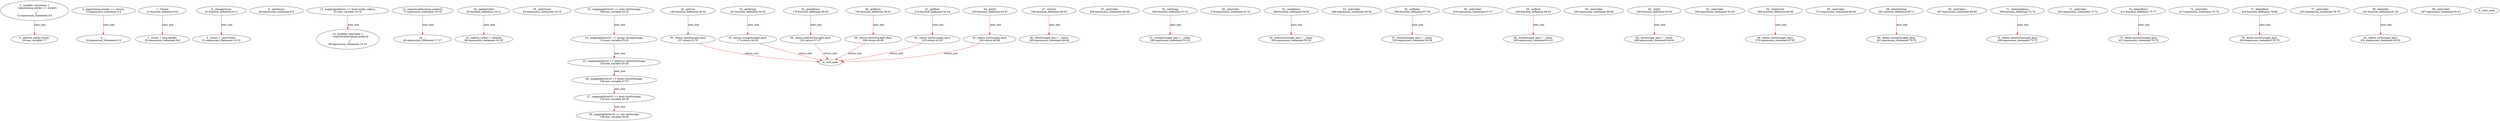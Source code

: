 digraph  {
12 [label="2_ modifier onlyOwner {\n        require(msg.sender == owner);\n        _;\n    }\n12-expression_statement-3-6", type_label=expression_statement];
15 [label="3_ require(msg.sender == owner);\n15-expression_statement-4-4", type_label=expression_statement];
24 [label="4_ _;\n24-expression_statement-5-5", type_label=expression_statement];
26 [label="6_ address public owner;\n26-new_variable-7-7", type_label=new_variable];
31 [label="7_ Owned\n31-function_definition-8-8", type_label=function_definition];
35 [label="7_ owner = msg.sender;\n35-expression_statement-8-8", type_label=expression_statement];
41 [label="8_ changeOwner\n41-function_definition-9-11", type_label=function_definition];
48 [label="8_ onlyOwner\n48-expression_statement-9-9", type_label=expression_statement];
51 [label="9_ owner = _newOwner;\n51-expression_statement-10-10", type_label=expression_statement];
61 [label="13_ mapping(address => bool) public callers;\n61-new_variable-14-14", type_label=new_variable];
68 [label="14_ modifier onlyCaller {\n        require(callers[msg.sender]);\n        _;\n    }\n68-expression_statement-15-18", type_label=expression_statement];
71 [label="15_ require(callers[msg.sender]);\n71-expression_statement-16-16", type_label=expression_statement];
80 [label="16_ _;\n80-expression_statement-17-17", type_label=expression_statement];
82 [label="18_ updateCaller\n82-function_definition-19-21", type_label=function_definition];
93 [label="18_ onlyOwner\n93-expression_statement-19-19", type_label=expression_statement];
96 [label="19_ callers[_caller] = allowed;\n96-expression_statement-20-20", type_label=expression_statement];
108 [label="23_ mapping(bytes32 => uint) uIntStorage;\n108-new_variable-24-24", type_label=new_variable];
114 [label="24_ mapping(bytes32 => string) stringStorage;\n114-new_variable-25-25", type_label=new_variable];
120 [label="25_ mapping(bytes32 => address) addressStorage;\n120-new_variable-26-26", type_label=new_variable];
126 [label="26_ mapping(bytes32 => bytes) bytesStorage;\n126-new_variable-27-27", type_label=new_variable];
132 [label="27_ mapping(bytes32 => bool) boolStorage;\n132-new_variable-28-28", type_label=new_variable];
138 [label="28_ mapping(bytes32 => int) intStorage;\n138-new_variable-29-29", type_label=new_variable];
144 [label="29_ getUint\n144-function_definition-30-32", type_label=function_definition];
157 [label="30_ return uIntStorage[_key];\n157-return-31-31", type_label=return];
161 [label="32_ getString\n161-function_definition-33-35", type_label=function_definition];
174 [label="33_ return stringStorage[_key];\n174-return-34-34", type_label=return];
178 [label="35_ getAddress\n178-function_definition-36-38", type_label=function_definition];
191 [label="36_ return addressStorage[_key];\n191-return-37-37", type_label=return];
195 [label="38_ getBytes\n195-function_definition-39-41", type_label=function_definition];
208 [label="39_ return bytesStorage[_key];\n208-return-40-40", type_label=return];
212 [label="41_ getBool\n212-function_definition-42-44", type_label=function_definition];
225 [label="42_ return boolStorage[_key];\n225-return-43-43", type_label=return];
229 [label="44_ getInt\n229-function_definition-45-47", type_label=function_definition];
242 [label="45_ return intStorage[_key];\n242-return-46-46", type_label=return];
246 [label="47_ setUint\n246-function_definition-48-50", type_label=function_definition];
256 [label="47_ onlyCaller\n256-expression_statement-48-48", type_label=expression_statement];
260 [label="48_ uIntStorage[_key] = _value;\n260-expression_statement-49-49", type_label=expression_statement];
266 [label="50_ setString\n266-function_definition-51-53", type_label=function_definition];
276 [label="50_ onlyCaller\n276-expression_statement-51-51", type_label=expression_statement];
280 [label="51_ stringStorage[_key] = _value;\n280-expression_statement-52-52", type_label=expression_statement];
286 [label="53_ setAddress\n286-function_definition-54-56", type_label=function_definition];
296 [label="53_ onlyCaller\n296-expression_statement-54-54", type_label=expression_statement];
300 [label="54_ addressStorage[_key] = _value;\n300-expression_statement-55-55", type_label=expression_statement];
306 [label="56_ setBytes\n306-function_definition-57-59", type_label=function_definition];
316 [label="56_ onlyCaller\n316-expression_statement-57-57", type_label=expression_statement];
320 [label="57_ bytesStorage[_key] = _value;\n320-expression_statement-58-58", type_label=expression_statement];
326 [label="59_ setBool\n326-function_definition-60-62", type_label=function_definition];
336 [label="59_ onlyCaller\n336-expression_statement-60-60", type_label=expression_statement];
340 [label="60_ boolStorage[_key] = _value;\n340-expression_statement-61-61", type_label=expression_statement];
346 [label="62_ setInt\n346-function_definition-63-65", type_label=function_definition];
356 [label="62_ onlyCaller\n356-expression_statement-63-63", type_label=expression_statement];
360 [label="63_ intStorage[_key] = _value;\n360-expression_statement-64-64", type_label=expression_statement];
366 [label="65_ deleteUint\n366-function_definition-66-68", type_label=function_definition];
372 [label="65_ onlyCaller\n372-expression_statement-66-66", type_label=expression_statement];
376 [label="66_ delete uIntStorage[_key];\n376-expression_statement-67-67", type_label=expression_statement];
381 [label="68_ deleteString\n381-function_definition-69-71", type_label=function_definition];
387 [label="68_ onlyCaller\n387-expression_statement-69-69", type_label=expression_statement];
391 [label="69_ delete stringStorage[_key];\n391-expression_statement-70-70", type_label=expression_statement];
396 [label="71_ deleteAddress\n396-function_definition-72-74", type_label=function_definition];
402 [label="71_ onlyCaller\n402-expression_statement-72-72", type_label=expression_statement];
406 [label="72_ delete addressStorage[_key];\n406-expression_statement-73-73", type_label=expression_statement];
411 [label="74_ deleteBytes\n411-function_definition-75-77", type_label=function_definition];
417 [label="74_ onlyCaller\n417-expression_statement-75-75", type_label=expression_statement];
421 [label="75_ delete bytesStorage[_key];\n421-expression_statement-76-76", type_label=expression_statement];
426 [label="77_ deleteBool\n426-function_definition-78-80", type_label=function_definition];
432 [label="77_ onlyCaller\n432-expression_statement-78-78", type_label=expression_statement];
436 [label="78_ delete boolStorage[_key];\n436-expression_statement-79-79", type_label=expression_statement];
441 [label="80_ deleteInt\n441-function_definition-81-83", type_label=function_definition];
447 [label="80_ onlyCaller\n447-expression_statement-81-81", type_label=expression_statement];
451 [label="81_ delete intStorage[_key];\n451-expression_statement-82-82", type_label=expression_statement];
1 [label="0_ start_node", type_label=start];
2 [label="0_ exit_node", type_label=exit];
12 -> 26  [color=red, controlflow_type=next_line, edge_type=CFG_edge, key=0, label=next_line];
15 -> 24  [color=red, controlflow_type=next_line, edge_type=CFG_edge, key=0, label=next_line];
31 -> 35  [color=red, controlflow_type=next_line, edge_type=CFG_edge, key=0, label=next_line];
41 -> 51  [color=red, controlflow_type=next_line, edge_type=CFG_edge, key=0, label=next_line];
61 -> 68  [color=red, controlflow_type=next_line, edge_type=CFG_edge, key=0, label=next_line];
71 -> 80  [color=red, controlflow_type=next_line, edge_type=CFG_edge, key=0, label=next_line];
82 -> 96  [color=red, controlflow_type=next_line, edge_type=CFG_edge, key=0, label=next_line];
108 -> 114  [color=red, controlflow_type=next_line, edge_type=CFG_edge, key=0, label=next_line];
114 -> 120  [color=red, controlflow_type=next_line, edge_type=CFG_edge, key=0, label=next_line];
120 -> 126  [color=red, controlflow_type=next_line, edge_type=CFG_edge, key=0, label=next_line];
126 -> 132  [color=red, controlflow_type=next_line, edge_type=CFG_edge, key=0, label=next_line];
132 -> 138  [color=red, controlflow_type=next_line, edge_type=CFG_edge, key=0, label=next_line];
144 -> 157  [color=red, controlflow_type=next_line, edge_type=CFG_edge, key=0, label=next_line];
157 -> 2  [color=red, controlflow_type=return_exit, edge_type=CFG_edge, key=0, label=return_exit];
161 -> 174  [color=red, controlflow_type=next_line, edge_type=CFG_edge, key=0, label=next_line];
174 -> 2  [color=red, controlflow_type=return_exit, edge_type=CFG_edge, key=0, label=return_exit];
178 -> 191  [color=red, controlflow_type=next_line, edge_type=CFG_edge, key=0, label=next_line];
191 -> 2  [color=red, controlflow_type=return_exit, edge_type=CFG_edge, key=0, label=return_exit];
195 -> 208  [color=red, controlflow_type=next_line, edge_type=CFG_edge, key=0, label=next_line];
208 -> 2  [color=red, controlflow_type=return_exit, edge_type=CFG_edge, key=0, label=return_exit];
212 -> 225  [color=red, controlflow_type=next_line, edge_type=CFG_edge, key=0, label=next_line];
225 -> 2  [color=red, controlflow_type=return_exit, edge_type=CFG_edge, key=0, label=return_exit];
229 -> 242  [color=red, controlflow_type=next_line, edge_type=CFG_edge, key=0, label=next_line];
242 -> 2  [color=red, controlflow_type=return_exit, edge_type=CFG_edge, key=0, label=return_exit];
246 -> 260  [color=red, controlflow_type=next_line, edge_type=CFG_edge, key=0, label=next_line];
266 -> 280  [color=red, controlflow_type=next_line, edge_type=CFG_edge, key=0, label=next_line];
286 -> 300  [color=red, controlflow_type=next_line, edge_type=CFG_edge, key=0, label=next_line];
306 -> 320  [color=red, controlflow_type=next_line, edge_type=CFG_edge, key=0, label=next_line];
326 -> 340  [color=red, controlflow_type=next_line, edge_type=CFG_edge, key=0, label=next_line];
346 -> 360  [color=red, controlflow_type=next_line, edge_type=CFG_edge, key=0, label=next_line];
366 -> 376  [color=red, controlflow_type=next_line, edge_type=CFG_edge, key=0, label=next_line];
381 -> 391  [color=red, controlflow_type=next_line, edge_type=CFG_edge, key=0, label=next_line];
396 -> 406  [color=red, controlflow_type=next_line, edge_type=CFG_edge, key=0, label=next_line];
411 -> 421  [color=red, controlflow_type=next_line, edge_type=CFG_edge, key=0, label=next_line];
426 -> 436  [color=red, controlflow_type=next_line, edge_type=CFG_edge, key=0, label=next_line];
441 -> 451  [color=red, controlflow_type=next_line, edge_type=CFG_edge, key=0, label=next_line];
}
